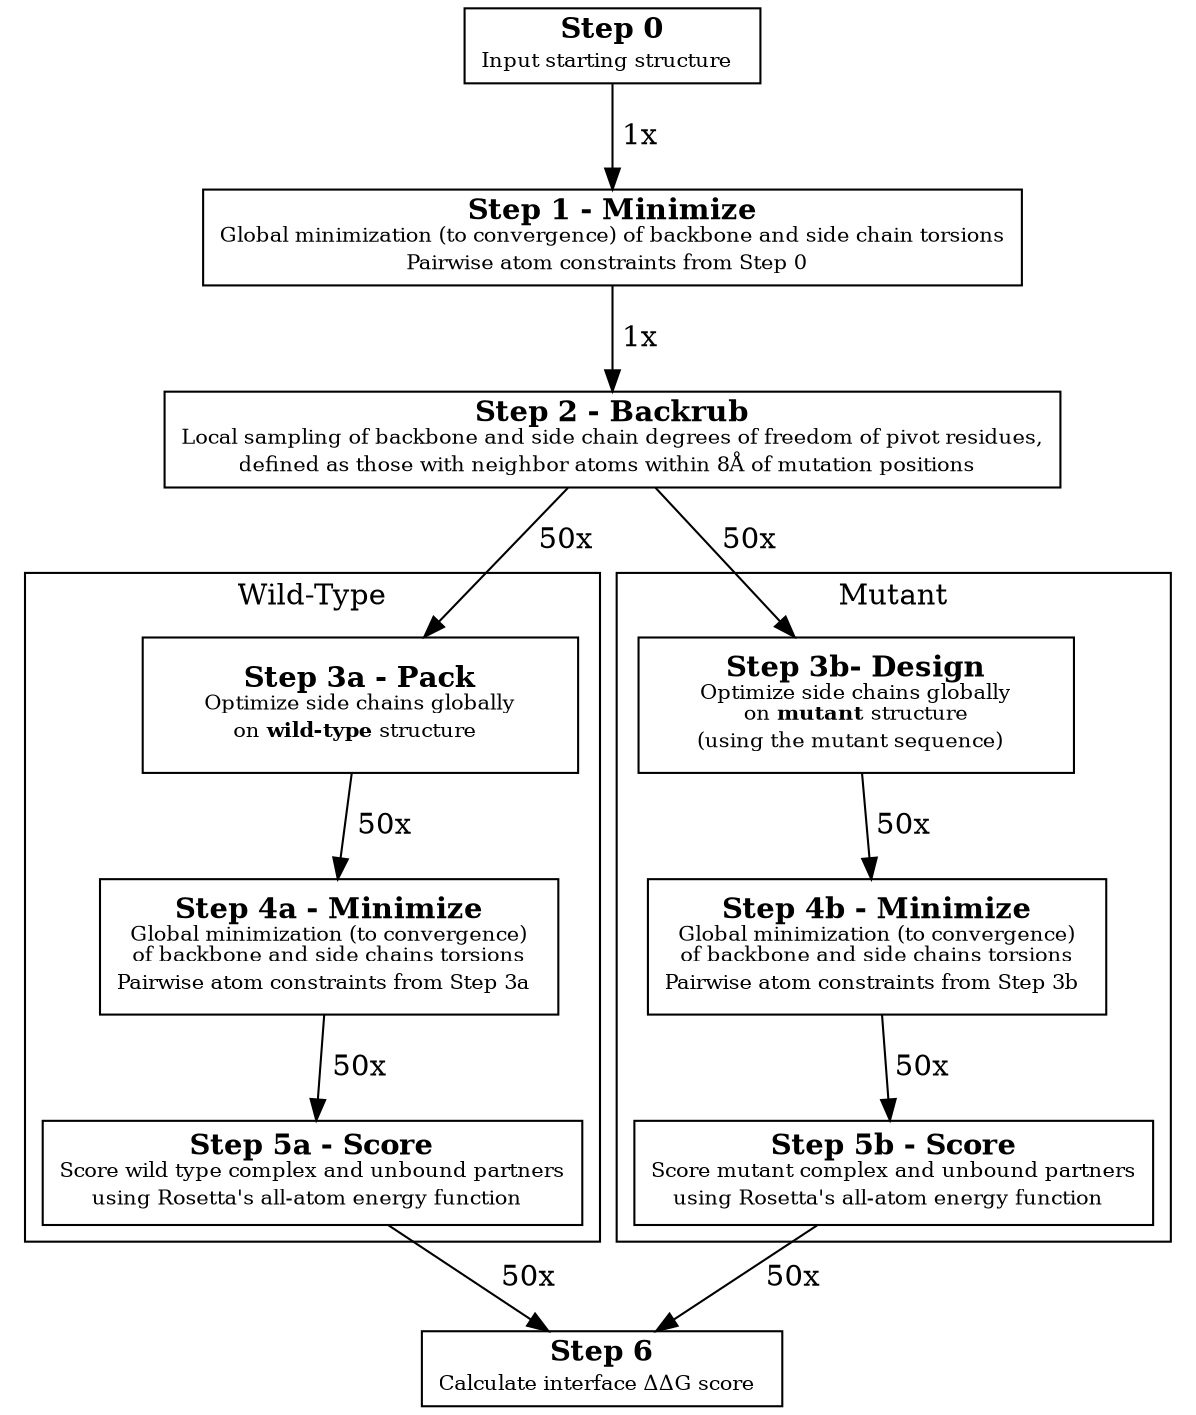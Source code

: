 digraph cluster{
rankdir=TB;
forcelabels=true;

step0 [label=< <B>Step 0</B> <BR/><FONT POINT-SIZE="10">
Input starting structure
</FONT> >, shape=box];

step1 [label=< <B>Step 1 - Minimize</B> <BR/><FONT POINT-SIZE="10">
Global minimization (to convergence) of backbone and side chain torsions<BR/>
Pairwise atom constraints from Step 0
</FONT> >, shape=box];

step2 [label=< <B>Step 2 - Backrub</B> <BR/><FONT POINT-SIZE="10">
Local sampling of backbone and side chain degrees of freedom of pivot residues,<BR/>
defined as those with neighbor atoms within 8Å of mutation positions
</FONT> >, shape=box];

step3a [label=< <B>Step 3a - Pack</B> <BR/><FONT POINT-SIZE="10">
Optimize side chains globally<BR/>
on <B>wild-type</B> structure
</FONT> >, shape=box, width = 2.9, height = 0.9];

step3b [label=< <B>Step 3b- Design</B> <BR/><FONT POINT-SIZE="10">
Optimize side chains globally<BR/>
on <B>mutant</B> structure<BR/>
(using the mutant sequence)
</FONT> >, shape=box, width = 2.9, height = 0.9];

step4a [label=< <B>Step 4a - Minimize</B> <BR/><FONT POINT-SIZE="10">
Global minimization (to convergence)<BR/>
of backbone and side chains torsions<BR/>
Pairwise atom constraints from Step 3a
</FONT> >, shape=box, width = 2.9, height = 0.9];

step4b [label=< <B>Step 4b - Minimize</B> <BR/><FONT POINT-SIZE="10">
Global minimization (to convergence)<BR/>
of backbone and side chains torsions<BR/>
Pairwise atom constraints from Step 3b
</FONT> >, shape=box, width = 2.9, height = 0.9];

step5a [label=< <B>Step 5a - Score</B> <BR/><FONT POINT-SIZE="10">
Score wild type complex and unbound partners<BR/>
using Rosetta's all-atom energy function
</FONT> >, shape=box, width = 2.9, height = 0.7];

step5b [label=< <B>Step 5b - Score</B> <BR/><FONT POINT-SIZE="10">
Score mutant complex and unbound partners<BR/>
using Rosetta's all-atom energy function
</FONT> >, shape=box, width = 2.9, height = 0.7];

step6 [label=< <B>Step 6</B> <BR/><FONT POINT-SIZE="10">
Calculate interface ΔΔG score
</FONT> >, shape=box];

step0 -> step1 [label = " 1x"];
step1 -> step2 [label = " 1x"];
step2 -> step3a [label = " 50x"];
step2 -> step3b [label = " 50x"];

subgraph cluster0 {
step3a -> step4a [label = " 50x"];
step4a -> step5a [label = " 50x"];
label = "Wild-Type";
}
subgraph cluster1 {
step3b -> step4b [label = " 50x"];
step4b -> step5b [label = " 50x"];
label = "Mutant";
}

step5a -> step6 [label = " 50x"];
step5b -> step6 [label = " 50x"];

# step2 -> step6;

}